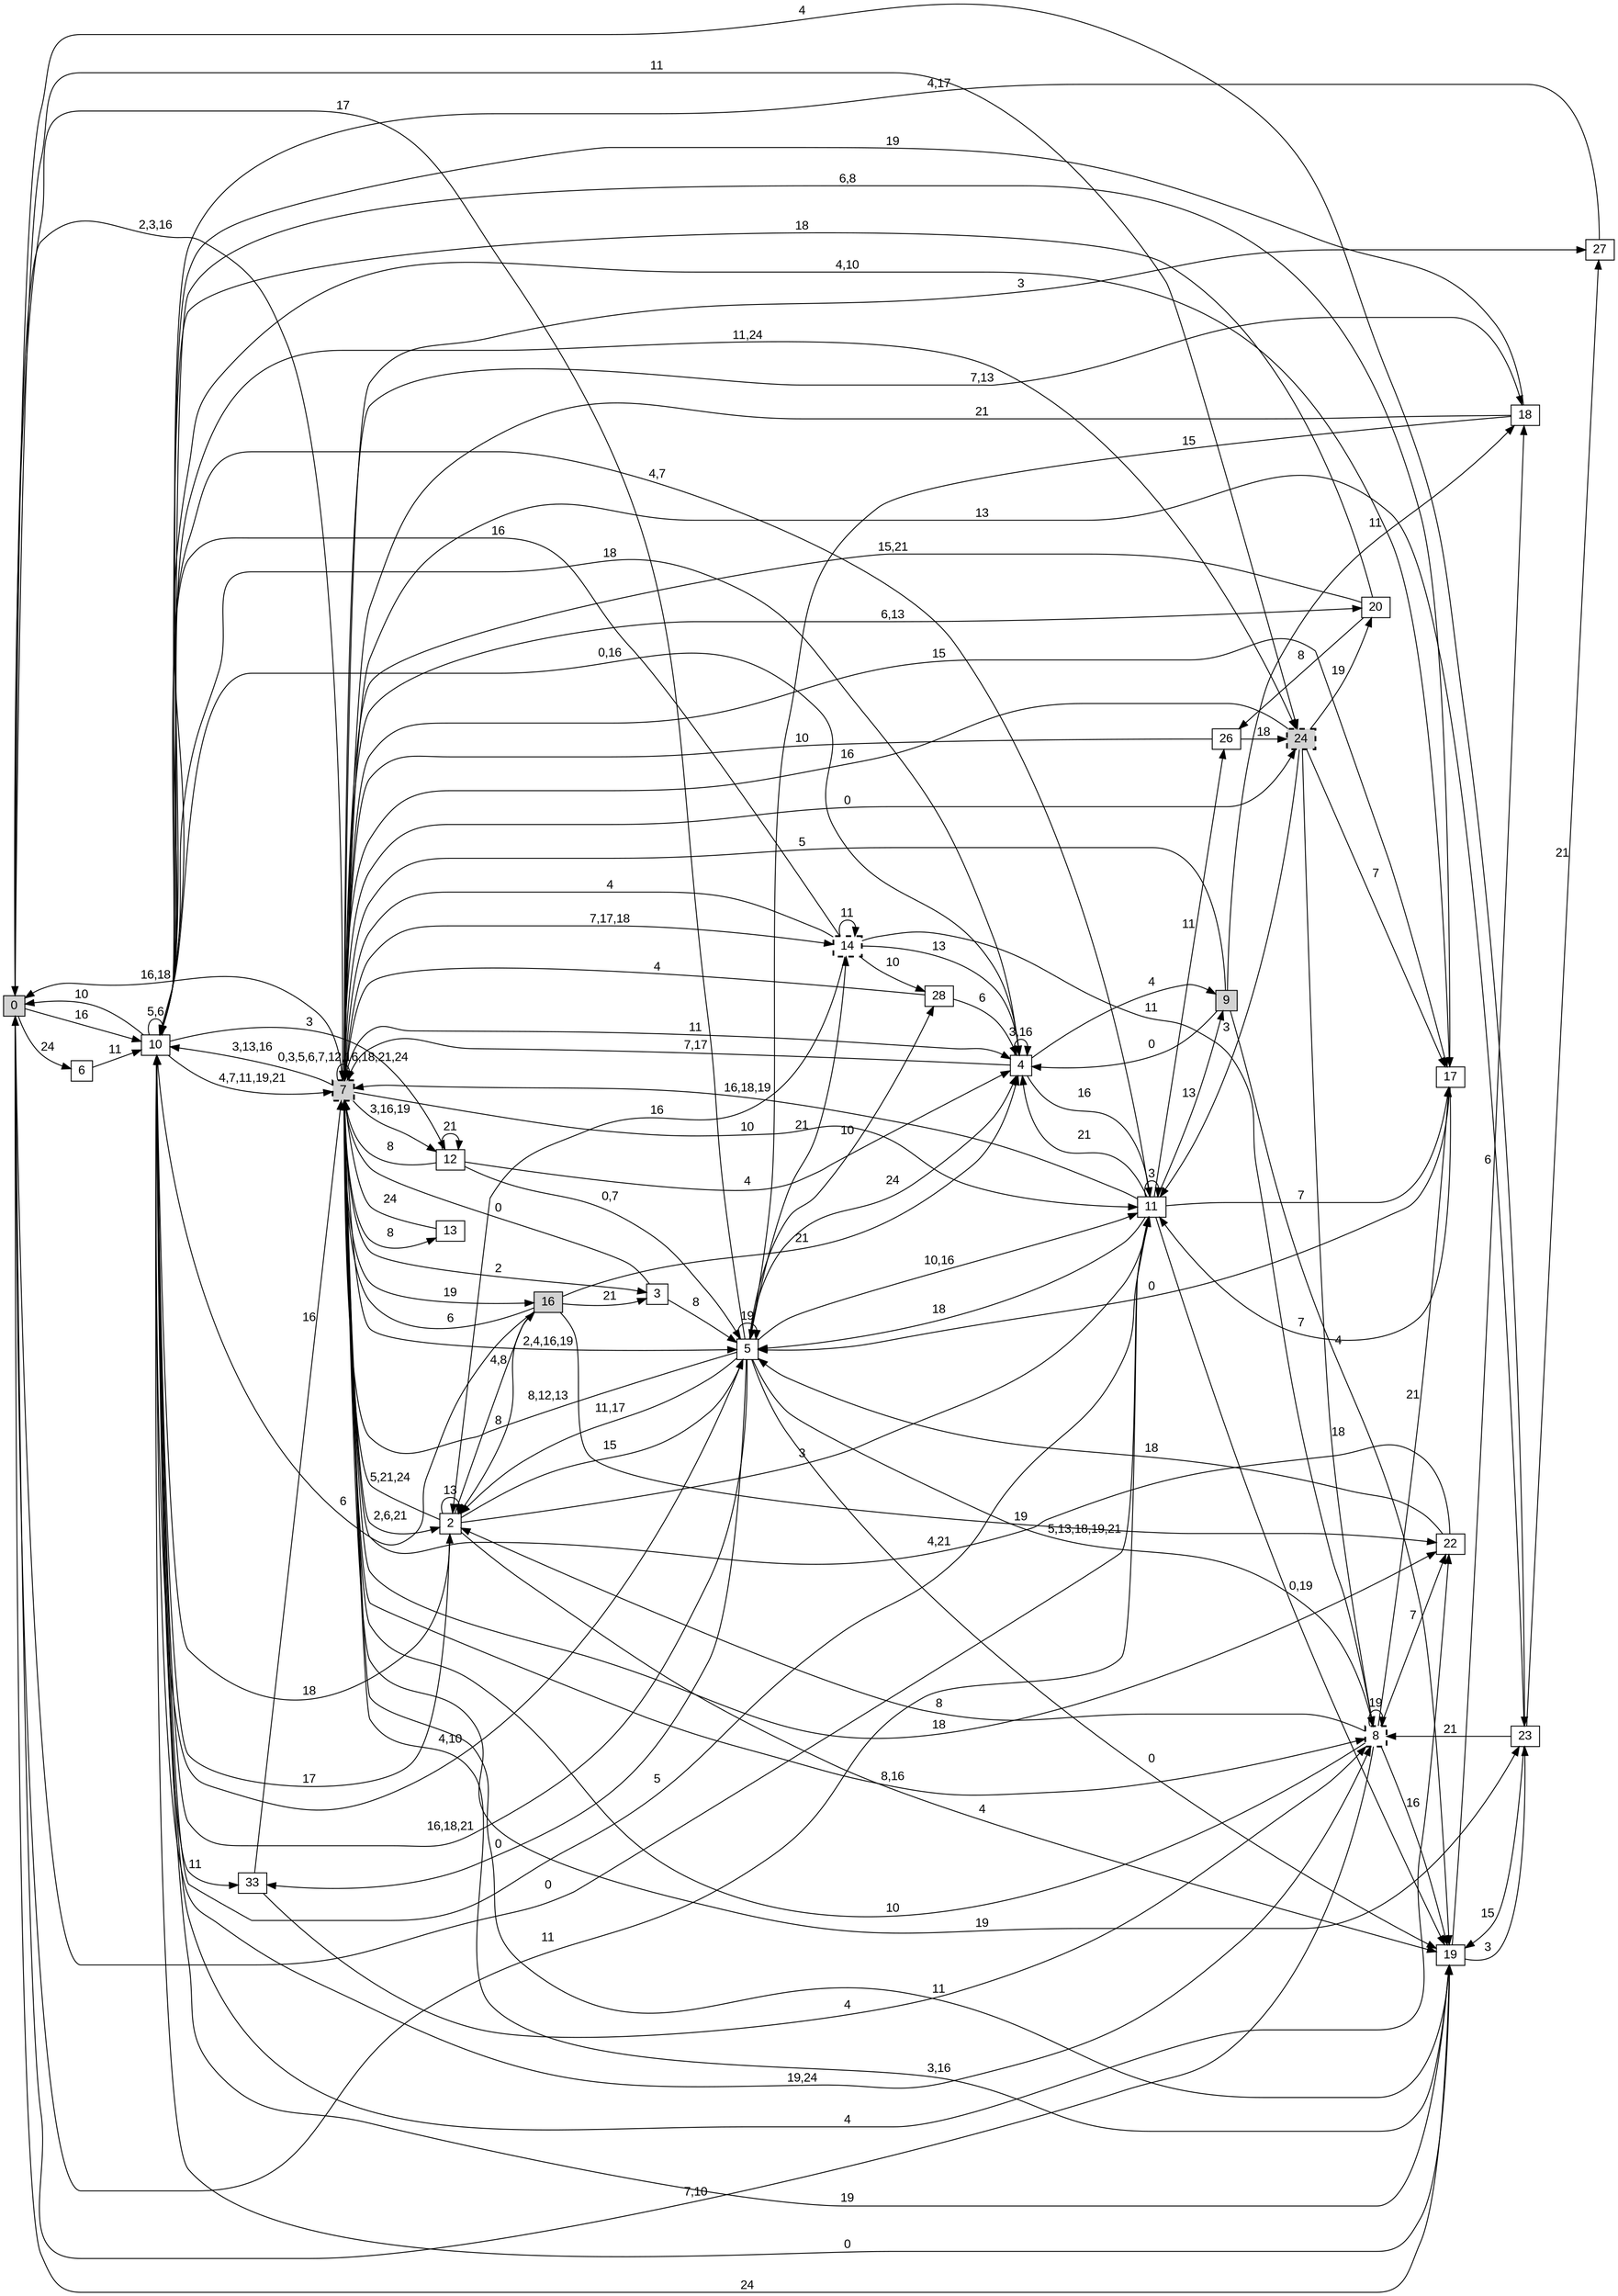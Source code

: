 digraph "NDFA" {
  rankdir=LR
  node [shape=box width=0.1 height=0.1 fontname=Arial]
  edge [fontname=Arial]
/* Estados */
 s0 [label="0" style="filled"] /* I:1 F:0 D:0 */
 s2 [label="2" ] /* I:0 F:0 D:0 */
 s3 [label="3" ] /* I:0 F:0 D:0 */
 s4 [label="4" ] /* I:0 F:0 D:0 */
 s5 [label="5" ] /* I:0 F:0 D:0 */
 s6 [label="6" ] /* I:0 F:0 D:0 */
 s7 [label="7" style="filled,bold,dashed"] /* I:1 F:1 D:0 */
 s8 [label="8" style="bold,dashed"] /* I:0 F:1 D:0 */
 s9 [label="9" style="filled"] /* I:1 F:0 D:0 */
 s10 [label="10" ] /* I:0 F:0 D:0 */
 s11 [label="11" ] /* I:0 F:0 D:0 */
 s12 [label="12" ] /* I:0 F:0 D:0 */
 s13 [label="13" ] /* I:0 F:0 D:0 */
 s14 [label="14" style="bold,dashed"] /* I:0 F:1 D:0 */
 s16 [label="16" style="filled"] /* I:1 F:0 D:0 */
 s17 [label="17" ] /* I:0 F:0 D:0 */
 s18 [label="18" ] /* I:0 F:0 D:0 */
 s19 [label="19" ] /* I:0 F:0 D:0 */
 s20 [label="20" ] /* I:0 F:0 D:0 */
 s22 [label="22" ] /* I:0 F:0 D:0 */
 s23 [label="23" ] /* I:0 F:0 D:0 */
 s24 [label="24" style="filled,bold,dashed"] /* I:1 F:1 D:0 */
 s26 [label="26" ] /* I:0 F:0 D:0 */
 s27 [label="27" ] /* I:0 F:0 D:0 */
 s28 [label="28" ] /* I:0 F:0 D:0 */
 s33 [label="33" ] /* I:0 F:0 D:0 */
/* Transiciones */
  s0 -> s6 [label="24"]
  s0 -> s7 [label="2,3,16"]
  s0 -> s10 [label="16"]
  s0 -> s11 [label="11"]
  s0 -> s19 [label="24"]
  s0 -> s23 [label="4"]
  s0 -> s24 [label="11"]
  s2 -> s2 [label="13"]
  s2 -> s5 [label="15"]
  s2 -> s7 [label="5,21,24"]
  s2 -> s10 [label="17"]
  s2 -> s11 [label="3"]
  s2 -> s16 [label="4,8"]
  s2 -> s19 [label="4"]
  s3 -> s5 [label="8"]
  s3 -> s7 [label="0"]
  s4 -> s4 [label="3,16"]
  s4 -> s7 [label="7,17"]
  s4 -> s9 [label="4"]
  s4 -> s10 [label="0,16"]
  s4 -> s11 [label="16"]
  s5 -> s0 [label="17"]
  s5 -> s2 [label="11,17"]
  s5 -> s4 [label="24"]
  s5 -> s5 [label="19"]
  s5 -> s7 [label="8,12,13"]
  s5 -> s8 [label="5,13,18,19,21"]
  s5 -> s10 [label="16,18,21"]
  s5 -> s11 [label="10,16"]
  s5 -> s14 [label="21"]
  s5 -> s19 [label="0"]
  s5 -> s28 [label="10"]
  s5 -> s33 [label="0"]
  s6 -> s10 [label="11"]
  s7 -> s0 [label="16,18"]
  s7 -> s2 [label="2,6,21"]
  s7 -> s3 [label="2"]
  s7 -> s4 [label="11"]
  s7 -> s5 [label="2,4,16,19"]
  s7 -> s7 [label="0,3,5,6,7,12,16,18,21,24"]
  s7 -> s8 [label="8,16"]
  s7 -> s10 [label="3,13,16"]
  s7 -> s11 [label="10"]
  s7 -> s12 [label="3,16,19"]
  s7 -> s13 [label="8"]
  s7 -> s14 [label="7,17,18"]
  s7 -> s16 [label="19"]
  s7 -> s17 [label="15"]
  s7 -> s18 [label="7,13"]
  s7 -> s19 [label="3,16"]
  s7 -> s20 [label="6,13"]
  s7 -> s22 [label="18"]
  s7 -> s23 [label="19"]
  s7 -> s24 [label="0"]
  s7 -> s27 [label="3"]
  s8 -> s0 [label="7,10"]
  s8 -> s2 [label="8"]
  s8 -> s7 [label="10"]
  s8 -> s8 [label="19"]
  s8 -> s17 [label="21"]
  s8 -> s19 [label="16"]
  s8 -> s22 [label="7"]
  s9 -> s4 [label="0"]
  s9 -> s7 [label="5"]
  s9 -> s18 [label="11"]
  s9 -> s19 [label="4"]
  s10 -> s0 [label="10"]
  s10 -> s2 [label="18"]
  s10 -> s4 [label="18"]
  s10 -> s5 [label="4,10"]
  s10 -> s7 [label="4,7,11,19,21"]
  s10 -> s8 [label="19,24"]
  s10 -> s10 [label="5,6"]
  s10 -> s11 [label="5"]
  s10 -> s12 [label="3"]
  s10 -> s17 [label="6,8"]
  s10 -> s19 [label="0"]
  s10 -> s22 [label="4"]
  s10 -> s24 [label="11,24"]
  s10 -> s33 [label="11"]
  s11 -> s0 [label="0"]
  s11 -> s4 [label="21"]
  s11 -> s5 [label="18"]
  s11 -> s7 [label="16,18,19"]
  s11 -> s9 [label="13"]
  s11 -> s10 [label="4,7"]
  s11 -> s11 [label="3"]
  s11 -> s17 [label="7"]
  s11 -> s19 [label="0,19"]
  s11 -> s26 [label="11"]
  s12 -> s4 [label="4"]
  s12 -> s5 [label="0,7"]
  s12 -> s7 [label="8"]
  s12 -> s12 [label="21"]
  s13 -> s7 [label="24"]
  s14 -> s2 [label="16"]
  s14 -> s4 [label="13"]
  s14 -> s7 [label="4"]
  s14 -> s8 [label="11"]
  s14 -> s10 [label="16"]
  s14 -> s14 [label="11"]
  s14 -> s28 [label="10"]
  s16 -> s2 [label="8"]
  s16 -> s3 [label="21"]
  s16 -> s4 [label="21"]
  s16 -> s7 [label="6"]
  s16 -> s10 [label="6"]
  s16 -> s22 [label="19"]
  s17 -> s5 [label="0"]
  s17 -> s10 [label="4,10"]
  s17 -> s11 [label="7"]
  s18 -> s5 [label="15"]
  s18 -> s7 [label="21"]
  s18 -> s10 [label="19"]
  s19 -> s7 [label="11"]
  s19 -> s10 [label="19"]
  s19 -> s18 [label="6"]
  s19 -> s23 [label="3"]
  s20 -> s7 [label="15,21"]
  s20 -> s10 [label="18"]
  s20 -> s26 [label="8"]
  s22 -> s5 [label="18"]
  s22 -> s7 [label="4,21"]
  s23 -> s7 [label="13"]
  s23 -> s8 [label="21"]
  s23 -> s19 [label="15"]
  s23 -> s27 [label="21"]
  s24 -> s7 [label="16"]
  s24 -> s8 [label="18"]
  s24 -> s11 [label="3"]
  s24 -> s17 [label="7"]
  s24 -> s20 [label="19"]
  s26 -> s7 [label="10"]
  s26 -> s24 [label="18"]
  s27 -> s10 [label="4,17"]
  s28 -> s4 [label="6"]
  s28 -> s7 [label="4"]
  s33 -> s7 [label="16"]
  s33 -> s8 [label="4"]
}
